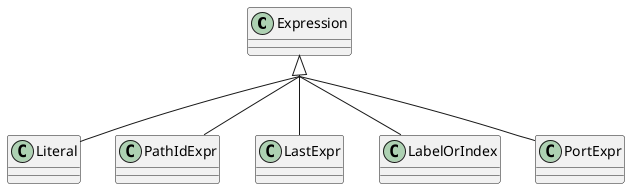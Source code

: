 @startuml
' some atomic expressions
    skinparam groupInheritance 2

    Expression <|-- Literal
    Expression <|-- PathIdExpr
    Expression <|-- LastExpr
    Expression <|-- LabelOrIndex
    Expression <|-- PortExpr

@enduml
